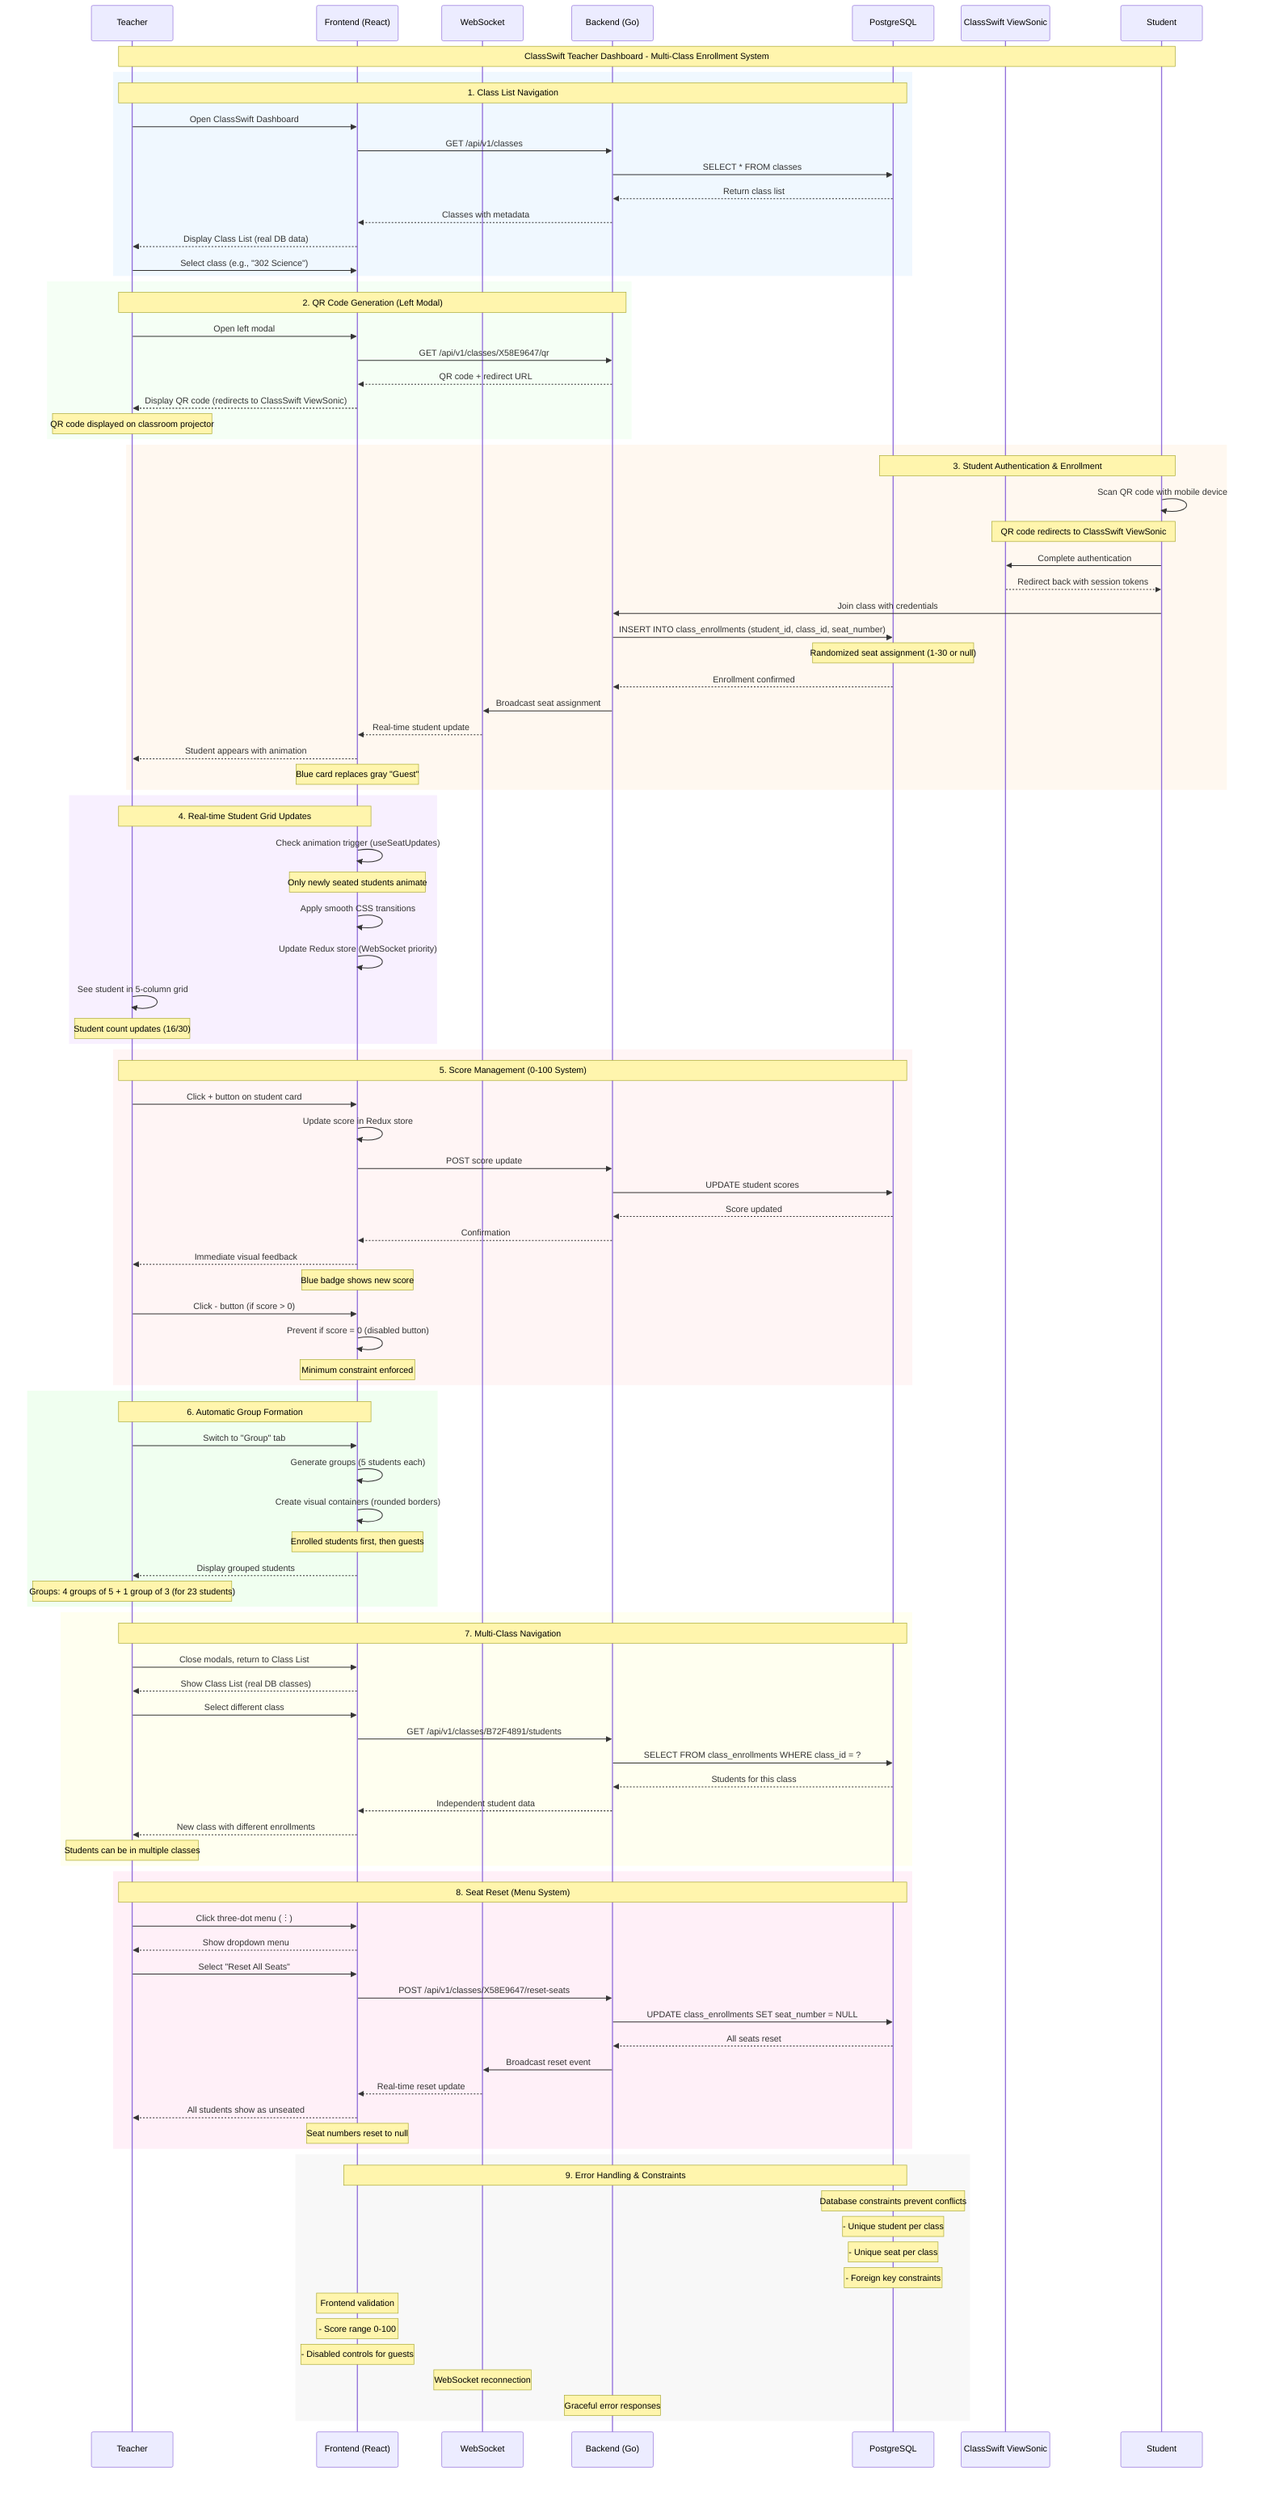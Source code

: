 sequenceDiagram
    participant T as Teacher
    participant UI as Frontend (React)
    participant WS as WebSocket
    participant API as Backend (Go)
    participant DB as PostgreSQL
    participant VS as ClassSwift ViewSonic
    participant S as Student

    Note over T,S: ClassSwift Teacher Dashboard - Multi-Class Enrollment System

    %% Class List and Selection
    rect rgb(240, 248, 255)
        Note over T,DB: 1. Class List Navigation
        T->>UI: Open ClassSwift Dashboard
        UI->>API: GET /api/v1/classes
        API->>DB: SELECT * FROM classes
        DB-->>API: Return class list
        API-->>UI: Classes with metadata
        UI-->>T: Display Class List (real DB data)
        T->>UI: Select class (e.g., "302 Science")
    end

    %% QR Code Generation and Display
    rect rgb(245, 255, 245)
        Note over T,API: 2. QR Code Generation (Left Modal)
        T->>UI: Open left modal
        UI->>API: GET /api/v1/classes/X58E9647/qr
        API-->>UI: QR code + redirect URL
        UI-->>T: Display QR code (redirects to ClassSwift ViewSonic)
        Note over T: QR code displayed on classroom projector
    end

    %% Student Joining Flow
    rect rgb(255, 248, 240)
        Note over S,DB: 3. Student Authentication & Enrollment
        S->>S: Scan QR code with mobile device
        Note over S,VS: QR code redirects to ClassSwift ViewSonic
        S->>VS: Complete authentication
        VS-->>S: Redirect back with session tokens
        S->>API: Join class with credentials
        API->>DB: INSERT INTO class_enrollments (student_id, class_id, seat_number)
        Note over DB: Randomized seat assignment (1-30 or null)
        DB-->>API: Enrollment confirmed
        API->>WS: Broadcast seat assignment
        WS-->>UI: Real-time student update
        UI-->>T: Student appears with animation
        Note over UI: Blue card replaces gray "Guest"
    end

    %% Real-time Updates and Animation
    rect rgb(248, 240, 255)
        Note over T,UI: 4. Real-time Student Grid Updates
        UI->>UI: Check animation trigger (useSeatUpdates)
        Note over UI: Only newly seated students animate
        UI->>UI: Apply smooth CSS transitions
        UI->>UI: Update Redux store (WebSocket priority)
        T->>T: See student in 5-column grid
        Note over T: Student count updates (16/30)
    end

    %% Score Management
    rect rgb(255, 245, 245)
        Note over T,DB: 5. Score Management (0-100 System)
        T->>UI: Click + button on student card
        UI->>UI: Update score in Redux store
        UI->>API: POST score update
        API->>DB: UPDATE student scores
        DB-->>API: Score updated
        API-->>UI: Confirmation
        UI-->>T: Immediate visual feedback
        Note over UI: Blue badge shows new score
        
        T->>UI: Click - button (if score > 0)
        UI->>UI: Prevent if score = 0 (disabled button)
        Note over UI: Minimum constraint enforced
    end

    %% Group Formation
    rect rgb(240, 255, 240)
        Note over T,UI: 6. Automatic Group Formation
        T->>UI: Switch to "Group" tab
        UI->>UI: Generate groups (5 students each)
        UI->>UI: Create visual containers (rounded borders)
        Note over UI: Enrolled students first, then guests
        UI-->>T: Display grouped students
        Note over T: Groups: 4 groups of 5 + 1 group of 3 (for 23 students)
    end

    %% Multi-Class Support
    rect rgb(255, 255, 240)
        Note over T,DB: 7. Multi-Class Navigation
        T->>UI: Close modals, return to Class List
        UI-->>T: Show Class List (real DB classes)
        T->>UI: Select different class
        UI->>API: GET /api/v1/classes/B72F4891/students
        API->>DB: SELECT FROM class_enrollments WHERE class_id = ?
        DB-->>API: Students for this class
        API-->>UI: Independent student data
        UI-->>T: New class with different enrollments
        Note over T: Students can be in multiple classes
    end

    %% Seat Reset Functionality
    rect rgb(255, 240, 248)
        Note over T,DB: 8. Seat Reset (Menu System)
        T->>UI: Click three-dot menu (⋮)
        UI-->>T: Show dropdown menu
        T->>UI: Select "Reset All Seats"
        UI->>API: POST /api/v1/classes/X58E9647/reset-seats
        API->>DB: UPDATE class_enrollments SET seat_number = NULL
        DB-->>API: All seats reset
        API->>WS: Broadcast reset event
        WS-->>UI: Real-time reset update
        UI-->>T: All students show as unseated
        Note over UI: Seat numbers reset to null
    end

    %% Error Handling
    rect rgb(248, 248, 248)
        Note over UI,DB: 9. Error Handling & Constraints
        Note over DB: Database constraints prevent conflicts
        Note over DB: - Unique student per class
        Note over DB: - Unique seat per class
        Note over DB: - Foreign key constraints
        Note over UI: Frontend validation
        Note over UI: - Score range 0-100
        Note over UI: - Disabled controls for guests
        Note over WS: WebSocket reconnection
        Note over API: Graceful error responses
    end